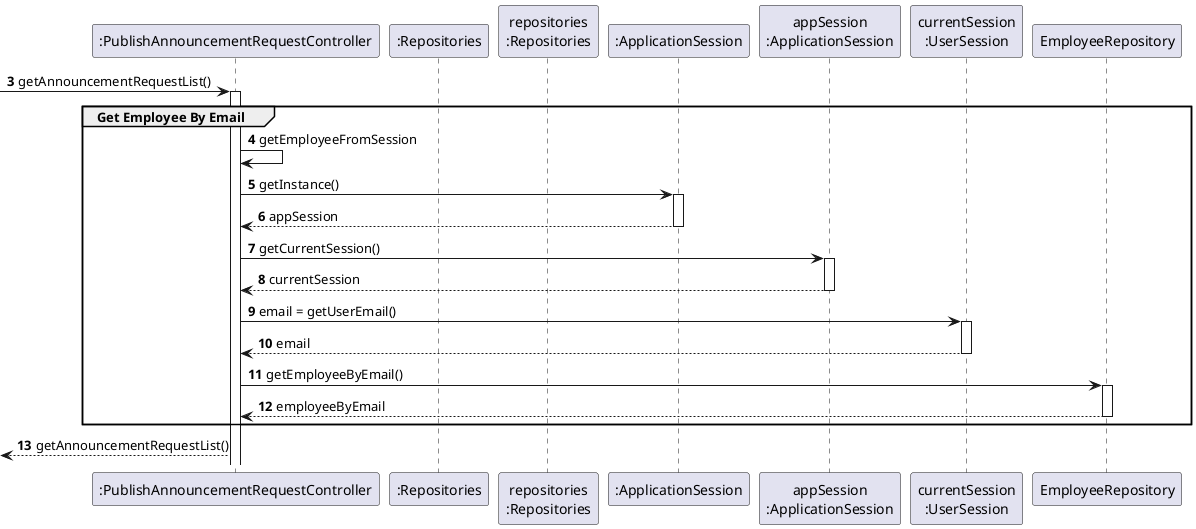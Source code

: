 @startuml

participant ":PublishAnnouncementRequestController" as PublishAnnouncementRequestController
participant ":Repositories" as Singleton
participant "repositories\n:Repositories" as repositories
participant ":ApplicationSession" as AplicationSession
participant "appSession\n:ApplicationSession" as aplicationSession
participant "currentSession\n:UserSession" as UserSession



autonumber 3

-> PublishAnnouncementRequestController:getAnnouncementRequestList()

activate PublishAnnouncementRequestController


group Get Employee By Email

PublishAnnouncementRequestController -> PublishAnnouncementRequestController: getEmployeeFromSession

PublishAnnouncementRequestController -> AplicationSession: getInstance()
activate AplicationSession

AplicationSession --> PublishAnnouncementRequestController:appSession
deactivate AplicationSession

PublishAnnouncementRequestController -> aplicationSession :getCurrentSession()
activate aplicationSession

aplicationSession --> PublishAnnouncementRequestController:currentSession
deactivate aplicationSession

PublishAnnouncementRequestController -> UserSession :email = getUserEmail()
activate UserSession

UserSession --> PublishAnnouncementRequestController:email
deactivate UserSession

PublishAnnouncementRequestController ->EmployeeRepository:getEmployeeByEmail()
activate EmployeeRepository

EmployeeRepository --> PublishAnnouncementRequestController:employeeByEmail
deactivate EmployeeRepository

end

<-- PublishAnnouncementRequestController:getAnnouncementRequestList()

@enduml